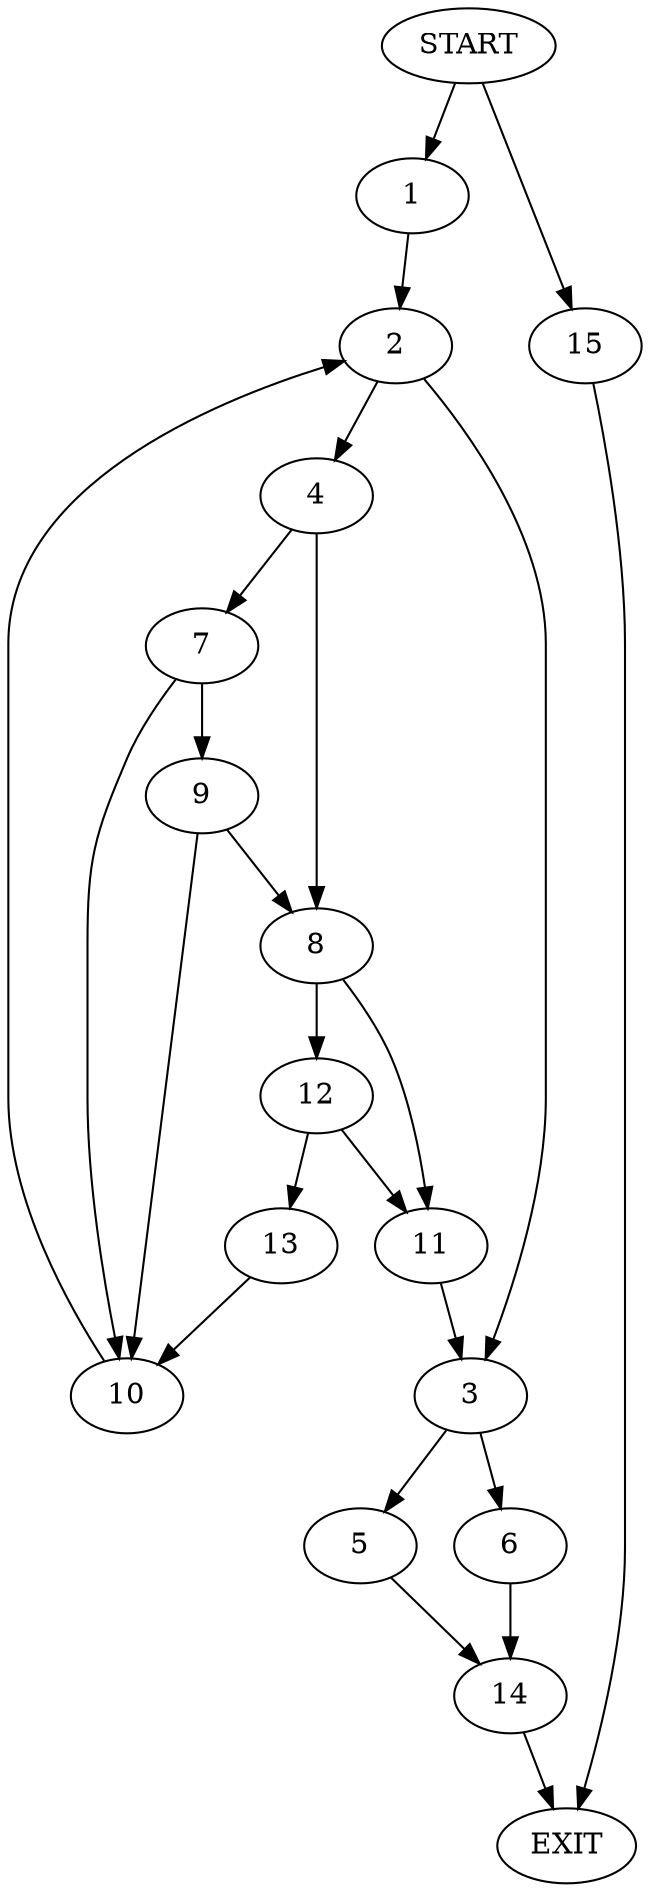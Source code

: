 digraph {
0 [label="START"]
16 [label="EXIT"]
0 -> 1
1 -> 2
2 -> 3
2 -> 4
3 -> 5
3 -> 6
4 -> 7
4 -> 8
7 -> 9
7 -> 10
8 -> 11
8 -> 12
10 -> 2
9 -> 10
9 -> 8
12 -> 11
12 -> 13
11 -> 3
13 -> 10
6 -> 14
5 -> 14
0 -> 15
15 -> 16
14 -> 16
}
